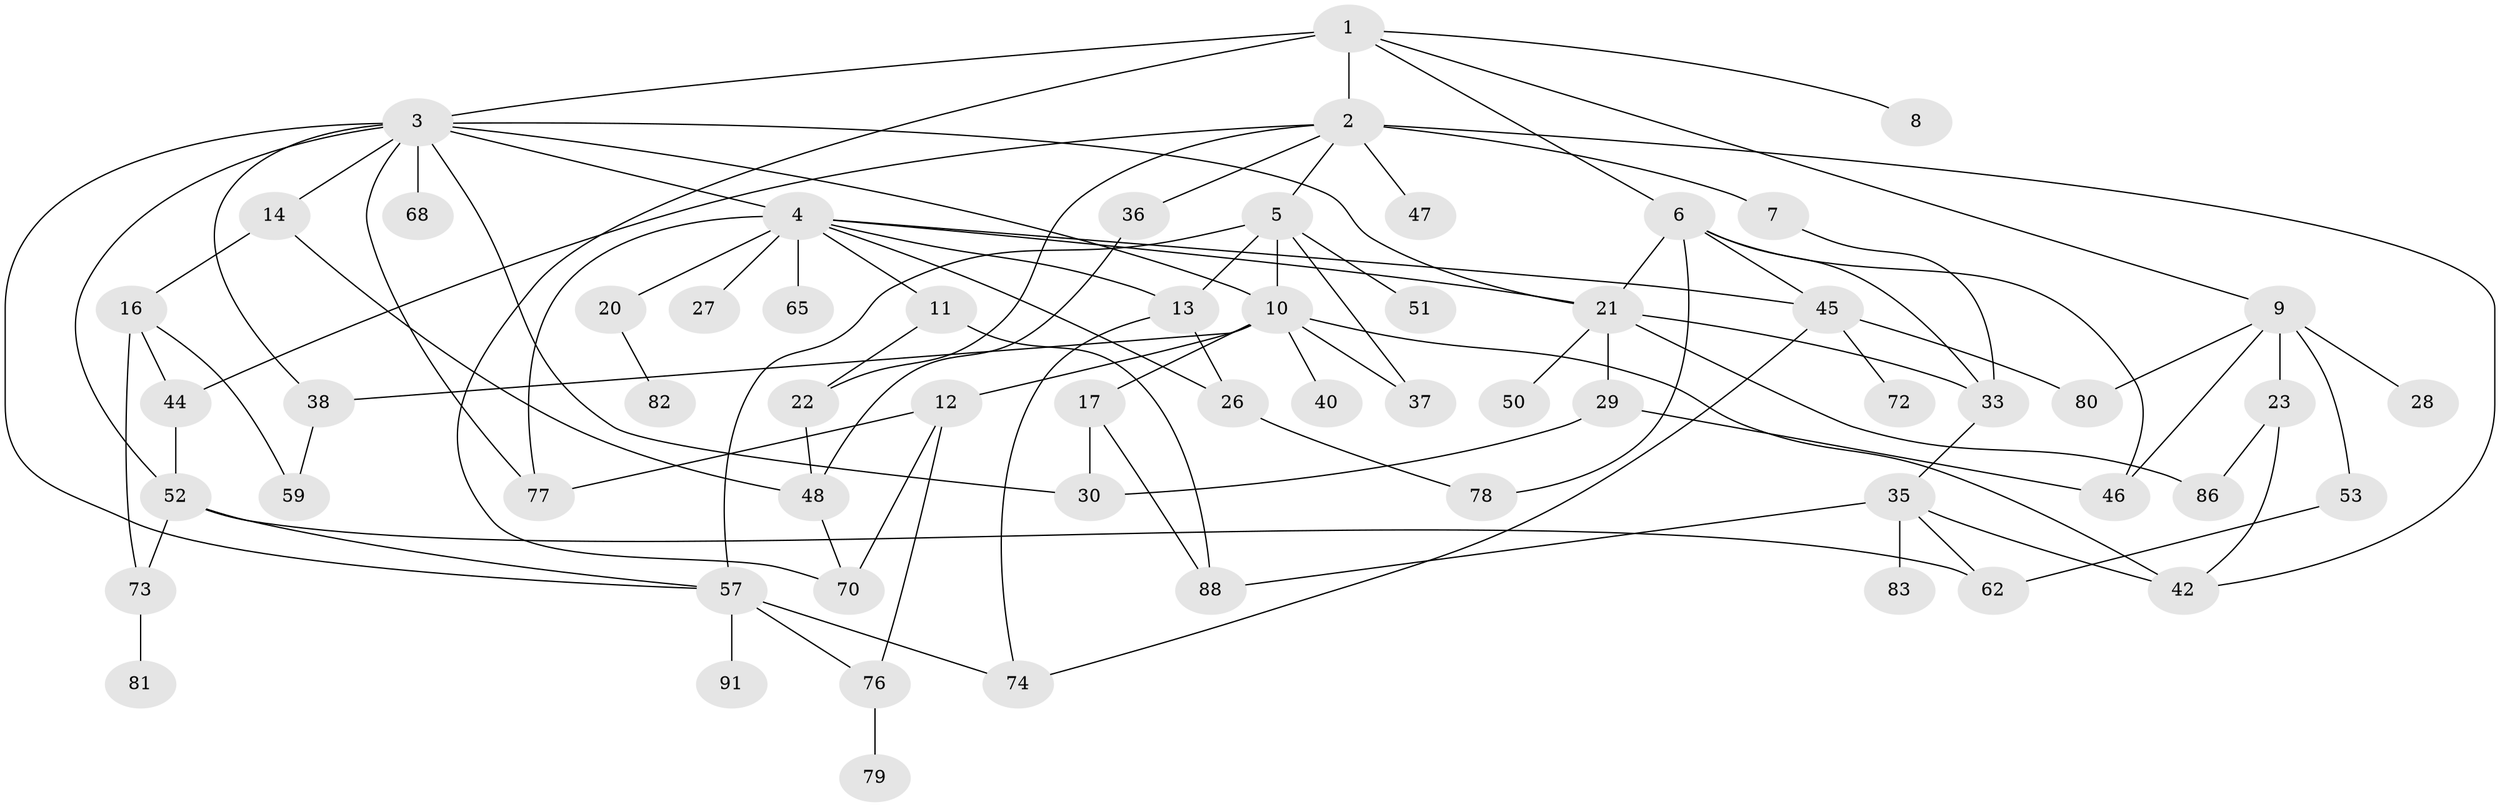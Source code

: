 // Generated by graph-tools (version 1.1) at 2025/23/03/03/25 07:23:30]
// undirected, 61 vertices, 100 edges
graph export_dot {
graph [start="1"]
  node [color=gray90,style=filled];
  1 [super="+15"];
  2 [super="+19"];
  3 [super="+64"];
  4 [super="+18"];
  5 [super="+32"];
  6 [super="+87"];
  7 [super="+31"];
  8;
  9 [super="+34"];
  10 [super="+67"];
  11;
  12 [super="+92"];
  13;
  14;
  16 [super="+24"];
  17 [super="+63"];
  20 [super="+54"];
  21 [super="+25"];
  22 [super="+56"];
  23 [super="+41"];
  26 [super="+93"];
  27;
  28;
  29 [super="+39"];
  30 [super="+84"];
  33 [super="+58"];
  35 [super="+43"];
  36;
  37;
  38 [super="+85"];
  40;
  42 [super="+66"];
  44 [super="+89"];
  45 [super="+71"];
  46 [super="+69"];
  47;
  48 [super="+49"];
  50 [super="+61"];
  51;
  52 [super="+55"];
  53;
  57 [super="+60"];
  59 [super="+94"];
  62 [super="+96"];
  65;
  68;
  70 [super="+75"];
  72;
  73;
  74;
  76 [super="+90"];
  77 [super="+95"];
  78;
  79;
  80;
  81;
  82;
  83;
  86;
  88 [super="+97"];
  91;
  1 -- 2 [weight=2];
  1 -- 3;
  1 -- 6;
  1 -- 8;
  1 -- 9;
  1 -- 70;
  2 -- 5;
  2 -- 7;
  2 -- 22;
  2 -- 36;
  2 -- 44;
  2 -- 47;
  2 -- 42;
  3 -- 4;
  3 -- 10;
  3 -- 14;
  3 -- 30;
  3 -- 52;
  3 -- 57;
  3 -- 68;
  3 -- 21;
  3 -- 77;
  3 -- 38;
  4 -- 11;
  4 -- 13;
  4 -- 20 [weight=2];
  4 -- 65;
  4 -- 21;
  4 -- 77;
  4 -- 26;
  4 -- 27;
  4 -- 45;
  5 -- 37;
  5 -- 57;
  5 -- 51;
  5 -- 13;
  5 -- 10;
  6 -- 21;
  6 -- 78;
  6 -- 45;
  6 -- 46;
  6 -- 33;
  7 -- 33;
  9 -- 23;
  9 -- 28;
  9 -- 46;
  9 -- 80;
  9 -- 53;
  10 -- 12;
  10 -- 17;
  10 -- 38;
  10 -- 40;
  10 -- 37;
  10 -- 42;
  11 -- 88;
  11 -- 22;
  12 -- 76;
  12 -- 70 [weight=2];
  12 -- 77;
  13 -- 26;
  13 -- 74;
  14 -- 16;
  14 -- 48;
  16 -- 73;
  16 -- 59;
  16 -- 44;
  17 -- 30;
  17 -- 88;
  20 -- 82;
  21 -- 29;
  21 -- 50;
  21 -- 33;
  21 -- 86;
  22 -- 48;
  23 -- 86;
  23 -- 42;
  26 -- 78;
  29 -- 46;
  29 -- 30;
  33 -- 35;
  35 -- 42;
  35 -- 62;
  35 -- 83;
  35 -- 88;
  36 -- 48;
  38 -- 59;
  44 -- 52;
  45 -- 72;
  45 -- 74;
  45 -- 80;
  48 -- 70;
  52 -- 73;
  52 -- 57;
  52 -- 62;
  53 -- 62;
  57 -- 76;
  57 -- 74;
  57 -- 91;
  73 -- 81;
  76 -- 79;
}
